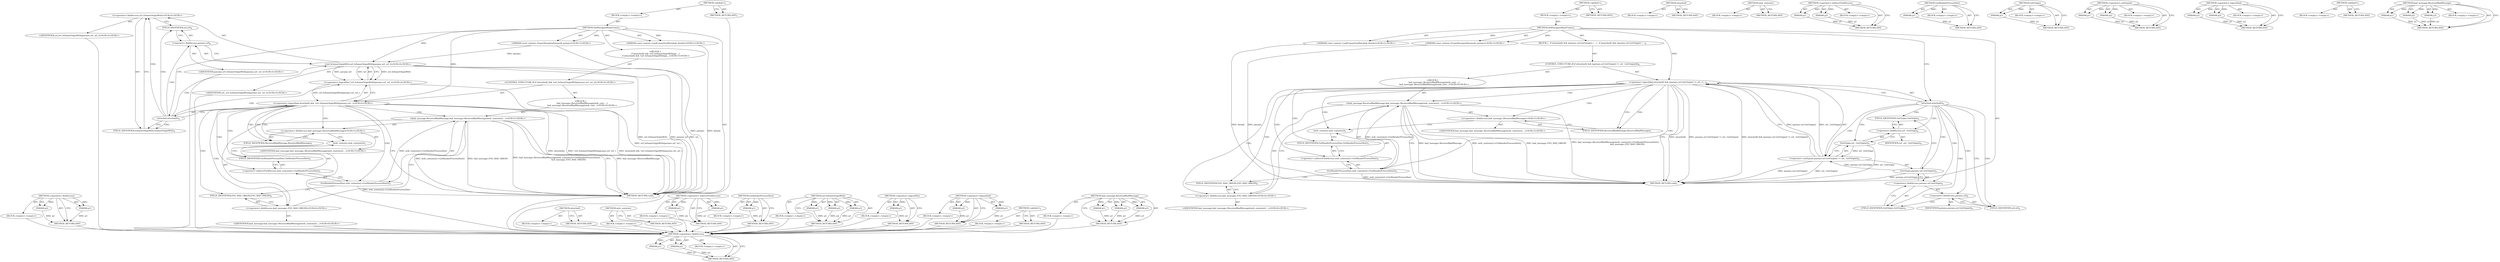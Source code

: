 digraph "bad_message.ReceivedBadMessage" {
vulnerable_76 [label=<(METHOD,&lt;operator&gt;.fieldAccess)>];
vulnerable_77 [label=<(PARAM,p1)>];
vulnerable_78 [label=<(PARAM,p2)>];
vulnerable_79 [label=<(BLOCK,&lt;empty&gt;,&lt;empty&gt;)>];
vulnerable_80 [label=<(METHOD_RETURN,ANY)>];
vulnerable_6 [label=<(METHOD,&lt;global&gt;)<SUB>1</SUB>>];
vulnerable_7 [label=<(BLOCK,&lt;empty&gt;,&lt;empty&gt;)<SUB>1</SUB>>];
vulnerable_8 [label=<(METHOD,DidNavigateMainFrame)<SUB>1</SUB>>];
vulnerable_9 [label="<(PARAM,const content::LoadCommittedDetails&amp; details)<SUB>2</SUB>>"];
vulnerable_10 [label="<(PARAM,const content::FrameNavigateParams&amp; params)<SUB>3</SUB>>"];
vulnerable_11 [label=<(BLOCK,{
  if (attached() &amp;&amp; (params.url.GetOrigin() !...,{
  if (attached() &amp;&amp; (params.url.GetOrigin() !...)<SUB>3</SUB>>];
vulnerable_12 [label=<(CONTROL_STRUCTURE,IF,if (attached() &amp;&amp; (params.url.GetOrigin() != url_.GetOrigin())))<SUB>4</SUB>>];
vulnerable_13 [label=<(&lt;operator&gt;.logicalAnd,attached() &amp;&amp; (params.url.GetOrigin() != url_.G...)<SUB>4</SUB>>];
vulnerable_14 [label=<(attached,attached())<SUB>4</SUB>>];
vulnerable_15 [label=<(&lt;operator&gt;.notEquals,params.url.GetOrigin() != url_.GetOrigin())<SUB>4</SUB>>];
vulnerable_16 [label=<(GetOrigin,params.url.GetOrigin())<SUB>4</SUB>>];
vulnerable_17 [label=<(&lt;operator&gt;.fieldAccess,params.url.GetOrigin)<SUB>4</SUB>>];
vulnerable_18 [label=<(&lt;operator&gt;.fieldAccess,params.url)<SUB>4</SUB>>];
vulnerable_19 [label=<(IDENTIFIER,params,params.url.GetOrigin())<SUB>4</SUB>>];
vulnerable_20 [label=<(FIELD_IDENTIFIER,url,url)<SUB>4</SUB>>];
vulnerable_21 [label=<(FIELD_IDENTIFIER,GetOrigin,GetOrigin)<SUB>4</SUB>>];
vulnerable_22 [label=<(GetOrigin,url_.GetOrigin())<SUB>4</SUB>>];
vulnerable_23 [label=<(&lt;operator&gt;.fieldAccess,url_.GetOrigin)<SUB>4</SUB>>];
vulnerable_24 [label=<(IDENTIFIER,url_,url_.GetOrigin())<SUB>4</SUB>>];
vulnerable_25 [label=<(FIELD_IDENTIFIER,GetOrigin,GetOrigin)<SUB>4</SUB>>];
vulnerable_26 [label="<(BLOCK,{
     bad_message::ReceivedBadMessage(web_cont...,{
     bad_message::ReceivedBadMessage(web_cont...)<SUB>4</SUB>>"];
vulnerable_27 [label="<(bad_message.ReceivedBadMessage,bad_message::ReceivedBadMessage(web_contents()-...)<SUB>5</SUB>>"];
vulnerable_28 [label="<(&lt;operator&gt;.fieldAccess,bad_message::ReceivedBadMessage)<SUB>5</SUB>>"];
vulnerable_29 [label="<(IDENTIFIER,bad_message,bad_message::ReceivedBadMessage(web_contents()-...)<SUB>5</SUB>>"];
vulnerable_30 [label=<(FIELD_IDENTIFIER,ReceivedBadMessage,ReceivedBadMessage)<SUB>5</SUB>>];
vulnerable_31 [label=<(GetRenderProcessHost,web_contents()-&gt;GetRenderProcessHost())<SUB>5</SUB>>];
vulnerable_32 [label=<(&lt;operator&gt;.indirectFieldAccess,web_contents()-&gt;GetRenderProcessHost)<SUB>5</SUB>>];
vulnerable_33 [label=<(web_contents,web_contents())<SUB>5</SUB>>];
vulnerable_34 [label=<(FIELD_IDENTIFIER,GetRenderProcessHost,GetRenderProcessHost)<SUB>5</SUB>>];
vulnerable_35 [label="<(&lt;operator&gt;.fieldAccess,bad_message::EVG_BAD_ORIGIN)<SUB>6</SUB>>"];
vulnerable_36 [label="<(IDENTIFIER,bad_message,bad_message::ReceivedBadMessage(web_contents()-...)<SUB>6</SUB>>"];
vulnerable_37 [label=<(FIELD_IDENTIFIER,EVG_BAD_ORIGIN,EVG_BAD_ORIGIN)<SUB>6</SUB>>];
vulnerable_38 [label=<(METHOD_RETURN,void)<SUB>1</SUB>>];
vulnerable_40 [label=<(METHOD_RETURN,ANY)<SUB>1</SUB>>];
vulnerable_64 [label=<(METHOD,attached)>];
vulnerable_65 [label=<(BLOCK,&lt;empty&gt;,&lt;empty&gt;)>];
vulnerable_66 [label=<(METHOD_RETURN,ANY)>];
vulnerable_96 [label=<(METHOD,web_contents)>];
vulnerable_97 [label=<(BLOCK,&lt;empty&gt;,&lt;empty&gt;)>];
vulnerable_98 [label=<(METHOD_RETURN,ANY)>];
vulnerable_91 [label=<(METHOD,&lt;operator&gt;.indirectFieldAccess)>];
vulnerable_92 [label=<(PARAM,p1)>];
vulnerable_93 [label=<(PARAM,p2)>];
vulnerable_94 [label=<(BLOCK,&lt;empty&gt;,&lt;empty&gt;)>];
vulnerable_95 [label=<(METHOD_RETURN,ANY)>];
vulnerable_87 [label=<(METHOD,GetRenderProcessHost)>];
vulnerable_88 [label=<(PARAM,p1)>];
vulnerable_89 [label=<(BLOCK,&lt;empty&gt;,&lt;empty&gt;)>];
vulnerable_90 [label=<(METHOD_RETURN,ANY)>];
vulnerable_72 [label=<(METHOD,GetOrigin)>];
vulnerable_73 [label=<(PARAM,p1)>];
vulnerable_74 [label=<(BLOCK,&lt;empty&gt;,&lt;empty&gt;)>];
vulnerable_75 [label=<(METHOD_RETURN,ANY)>];
vulnerable_67 [label=<(METHOD,&lt;operator&gt;.notEquals)>];
vulnerable_68 [label=<(PARAM,p1)>];
vulnerable_69 [label=<(PARAM,p2)>];
vulnerable_70 [label=<(BLOCK,&lt;empty&gt;,&lt;empty&gt;)>];
vulnerable_71 [label=<(METHOD_RETURN,ANY)>];
vulnerable_59 [label=<(METHOD,&lt;operator&gt;.logicalAnd)>];
vulnerable_60 [label=<(PARAM,p1)>];
vulnerable_61 [label=<(PARAM,p2)>];
vulnerable_62 [label=<(BLOCK,&lt;empty&gt;,&lt;empty&gt;)>];
vulnerable_63 [label=<(METHOD_RETURN,ANY)>];
vulnerable_53 [label=<(METHOD,&lt;global&gt;)<SUB>1</SUB>>];
vulnerable_54 [label=<(BLOCK,&lt;empty&gt;,&lt;empty&gt;)>];
vulnerable_55 [label=<(METHOD_RETURN,ANY)>];
vulnerable_81 [label=<(METHOD,bad_message.ReceivedBadMessage)>];
vulnerable_82 [label=<(PARAM,p1)>];
vulnerable_83 [label=<(PARAM,p2)>];
vulnerable_84 [label=<(PARAM,p3)>];
vulnerable_85 [label=<(BLOCK,&lt;empty&gt;,&lt;empty&gt;)>];
vulnerable_86 [label=<(METHOD_RETURN,ANY)>];
fixed_75 [label=<(METHOD,&lt;operator&gt;.fieldAccess)>];
fixed_76 [label=<(PARAM,p1)>];
fixed_77 [label=<(PARAM,p2)>];
fixed_78 [label=<(BLOCK,&lt;empty&gt;,&lt;empty&gt;)>];
fixed_79 [label=<(METHOD_RETURN,ANY)>];
fixed_6 [label=<(METHOD,&lt;global&gt;)<SUB>1</SUB>>];
fixed_7 [label=<(BLOCK,&lt;empty&gt;,&lt;empty&gt;)<SUB>1</SUB>>];
fixed_8 [label=<(METHOD,DidNavigateMainFrame)<SUB>1</SUB>>];
fixed_9 [label="<(PARAM,const content::LoadCommittedDetails&amp; details)<SUB>2</SUB>>"];
fixed_10 [label="<(PARAM,const content::FrameNavigateParams&amp; params)<SUB>3</SUB>>"];
fixed_11 [label="<(BLOCK,{
  if (attached() &amp;&amp; !url::IsSameOriginWith(pa...,{
  if (attached() &amp;&amp; !url::IsSameOriginWith(pa...)<SUB>3</SUB>>"];
fixed_12 [label="<(CONTROL_STRUCTURE,IF,if (attached() &amp;&amp; !url::IsSameOriginWith(params.url, url_)))<SUB>4</SUB>>"];
fixed_13 [label="<(&lt;operator&gt;.logicalAnd,attached() &amp;&amp; !url::IsSameOriginWith(params.url...)<SUB>4</SUB>>"];
fixed_14 [label=<(attached,attached())<SUB>4</SUB>>];
fixed_15 [label="<(&lt;operator&gt;.logicalNot,!url::IsSameOriginWith(params.url, url_))<SUB>4</SUB>>"];
fixed_16 [label="<(url.IsSameOriginWith,url::IsSameOriginWith(params.url, url_))<SUB>4</SUB>>"];
fixed_17 [label="<(&lt;operator&gt;.fieldAccess,url::IsSameOriginWith)<SUB>4</SUB>>"];
fixed_18 [label="<(IDENTIFIER,url,url::IsSameOriginWith(params.url, url_))<SUB>4</SUB>>"];
fixed_19 [label=<(FIELD_IDENTIFIER,IsSameOriginWith,IsSameOriginWith)<SUB>4</SUB>>];
fixed_20 [label=<(&lt;operator&gt;.fieldAccess,params.url)<SUB>4</SUB>>];
fixed_21 [label="<(IDENTIFIER,params,url::IsSameOriginWith(params.url, url_))<SUB>4</SUB>>"];
fixed_22 [label=<(FIELD_IDENTIFIER,url,url)<SUB>4</SUB>>];
fixed_23 [label="<(IDENTIFIER,url_,url::IsSameOriginWith(params.url, url_))<SUB>4</SUB>>"];
fixed_24 [label="<(BLOCK,{
     bad_message::ReceivedBadMessage(web_cont...,{
     bad_message::ReceivedBadMessage(web_cont...)<SUB>4</SUB>>"];
fixed_25 [label="<(bad_message.ReceivedBadMessage,bad_message::ReceivedBadMessage(web_contents()-...)<SUB>5</SUB>>"];
fixed_26 [label="<(&lt;operator&gt;.fieldAccess,bad_message::ReceivedBadMessage)<SUB>5</SUB>>"];
fixed_27 [label="<(IDENTIFIER,bad_message,bad_message::ReceivedBadMessage(web_contents()-...)<SUB>5</SUB>>"];
fixed_28 [label=<(FIELD_IDENTIFIER,ReceivedBadMessage,ReceivedBadMessage)<SUB>5</SUB>>];
fixed_29 [label=<(GetRenderProcessHost,web_contents()-&gt;GetRenderProcessHost())<SUB>5</SUB>>];
fixed_30 [label=<(&lt;operator&gt;.indirectFieldAccess,web_contents()-&gt;GetRenderProcessHost)<SUB>5</SUB>>];
fixed_31 [label=<(web_contents,web_contents())<SUB>5</SUB>>];
fixed_32 [label=<(FIELD_IDENTIFIER,GetRenderProcessHost,GetRenderProcessHost)<SUB>5</SUB>>];
fixed_33 [label="<(&lt;operator&gt;.fieldAccess,bad_message::EVG_BAD_ORIGIN)<SUB>6</SUB>>"];
fixed_34 [label="<(IDENTIFIER,bad_message,bad_message::ReceivedBadMessage(web_contents()-...)<SUB>6</SUB>>"];
fixed_35 [label=<(FIELD_IDENTIFIER,EVG_BAD_ORIGIN,EVG_BAD_ORIGIN)<SUB>6</SUB>>];
fixed_36 [label=<(METHOD_RETURN,void)<SUB>1</SUB>>];
fixed_38 [label=<(METHOD_RETURN,ANY)<SUB>1</SUB>>];
fixed_62 [label=<(METHOD,attached)>];
fixed_63 [label=<(BLOCK,&lt;empty&gt;,&lt;empty&gt;)>];
fixed_64 [label=<(METHOD_RETURN,ANY)>];
fixed_95 [label=<(METHOD,web_contents)>];
fixed_96 [label=<(BLOCK,&lt;empty&gt;,&lt;empty&gt;)>];
fixed_97 [label=<(METHOD_RETURN,ANY)>];
fixed_90 [label=<(METHOD,&lt;operator&gt;.indirectFieldAccess)>];
fixed_91 [label=<(PARAM,p1)>];
fixed_92 [label=<(PARAM,p2)>];
fixed_93 [label=<(BLOCK,&lt;empty&gt;,&lt;empty&gt;)>];
fixed_94 [label=<(METHOD_RETURN,ANY)>];
fixed_86 [label=<(METHOD,GetRenderProcessHost)>];
fixed_87 [label=<(PARAM,p1)>];
fixed_88 [label=<(BLOCK,&lt;empty&gt;,&lt;empty&gt;)>];
fixed_89 [label=<(METHOD_RETURN,ANY)>];
fixed_69 [label=<(METHOD,url.IsSameOriginWith)>];
fixed_70 [label=<(PARAM,p1)>];
fixed_71 [label=<(PARAM,p2)>];
fixed_72 [label=<(PARAM,p3)>];
fixed_73 [label=<(BLOCK,&lt;empty&gt;,&lt;empty&gt;)>];
fixed_74 [label=<(METHOD_RETURN,ANY)>];
fixed_65 [label=<(METHOD,&lt;operator&gt;.logicalNot)>];
fixed_66 [label=<(PARAM,p1)>];
fixed_67 [label=<(BLOCK,&lt;empty&gt;,&lt;empty&gt;)>];
fixed_68 [label=<(METHOD_RETURN,ANY)>];
fixed_57 [label=<(METHOD,&lt;operator&gt;.logicalAnd)>];
fixed_58 [label=<(PARAM,p1)>];
fixed_59 [label=<(PARAM,p2)>];
fixed_60 [label=<(BLOCK,&lt;empty&gt;,&lt;empty&gt;)>];
fixed_61 [label=<(METHOD_RETURN,ANY)>];
fixed_51 [label=<(METHOD,&lt;global&gt;)<SUB>1</SUB>>];
fixed_52 [label=<(BLOCK,&lt;empty&gt;,&lt;empty&gt;)>];
fixed_53 [label=<(METHOD_RETURN,ANY)>];
fixed_80 [label=<(METHOD,bad_message.ReceivedBadMessage)>];
fixed_81 [label=<(PARAM,p1)>];
fixed_82 [label=<(PARAM,p2)>];
fixed_83 [label=<(PARAM,p3)>];
fixed_84 [label=<(BLOCK,&lt;empty&gt;,&lt;empty&gt;)>];
fixed_85 [label=<(METHOD_RETURN,ANY)>];
vulnerable_76 -> vulnerable_77  [key=0, label="AST: "];
vulnerable_76 -> vulnerable_77  [key=1, label="DDG: "];
vulnerable_76 -> vulnerable_79  [key=0, label="AST: "];
vulnerable_76 -> vulnerable_78  [key=0, label="AST: "];
vulnerable_76 -> vulnerable_78  [key=1, label="DDG: "];
vulnerable_76 -> vulnerable_80  [key=0, label="AST: "];
vulnerable_76 -> vulnerable_80  [key=1, label="CFG: "];
vulnerable_77 -> vulnerable_80  [key=0, label="DDG: p1"];
vulnerable_78 -> vulnerable_80  [key=0, label="DDG: p2"];
vulnerable_6 -> vulnerable_7  [key=0, label="AST: "];
vulnerable_6 -> vulnerable_40  [key=0, label="AST: "];
vulnerable_6 -> vulnerable_40  [key=1, label="CFG: "];
vulnerable_7 -> vulnerable_8  [key=0, label="AST: "];
vulnerable_8 -> vulnerable_9  [key=0, label="AST: "];
vulnerable_8 -> vulnerable_9  [key=1, label="DDG: "];
vulnerable_8 -> vulnerable_10  [key=0, label="AST: "];
vulnerable_8 -> vulnerable_10  [key=1, label="DDG: "];
vulnerable_8 -> vulnerable_11  [key=0, label="AST: "];
vulnerable_8 -> vulnerable_38  [key=0, label="AST: "];
vulnerable_8 -> vulnerable_14  [key=0, label="CFG: "];
vulnerable_8 -> vulnerable_13  [key=0, label="DDG: "];
vulnerable_9 -> vulnerable_38  [key=0, label="DDG: details"];
vulnerable_10 -> vulnerable_38  [key=0, label="DDG: params"];
vulnerable_11 -> vulnerable_12  [key=0, label="AST: "];
vulnerable_12 -> vulnerable_13  [key=0, label="AST: "];
vulnerable_12 -> vulnerable_26  [key=0, label="AST: "];
vulnerable_13 -> vulnerable_14  [key=0, label="AST: "];
vulnerable_13 -> vulnerable_15  [key=0, label="AST: "];
vulnerable_13 -> vulnerable_38  [key=0, label="CFG: "];
vulnerable_13 -> vulnerable_38  [key=1, label="DDG: attached()"];
vulnerable_13 -> vulnerable_38  [key=2, label="DDG: params.url.GetOrigin() != url_.GetOrigin()"];
vulnerable_13 -> vulnerable_38  [key=3, label="DDG: attached() &amp;&amp; (params.url.GetOrigin() != url_.GetOrigin())"];
vulnerable_13 -> vulnerable_30  [key=0, label="CFG: "];
vulnerable_13 -> vulnerable_30  [key=1, label="CDG: "];
vulnerable_13 -> vulnerable_34  [key=0, label="CDG: "];
vulnerable_13 -> vulnerable_32  [key=0, label="CDG: "];
vulnerable_13 -> vulnerable_33  [key=0, label="CDG: "];
vulnerable_13 -> vulnerable_28  [key=0, label="CDG: "];
vulnerable_13 -> vulnerable_35  [key=0, label="CDG: "];
vulnerable_13 -> vulnerable_37  [key=0, label="CDG: "];
vulnerable_13 -> vulnerable_27  [key=0, label="CDG: "];
vulnerable_13 -> vulnerable_31  [key=0, label="CDG: "];
vulnerable_14 -> vulnerable_13  [key=0, label="CFG: "];
vulnerable_14 -> vulnerable_20  [key=0, label="CFG: "];
vulnerable_14 -> vulnerable_20  [key=1, label="CDG: "];
vulnerable_14 -> vulnerable_16  [key=0, label="CDG: "];
vulnerable_14 -> vulnerable_17  [key=0, label="CDG: "];
vulnerable_14 -> vulnerable_15  [key=0, label="CDG: "];
vulnerable_14 -> vulnerable_21  [key=0, label="CDG: "];
vulnerable_14 -> vulnerable_18  [key=0, label="CDG: "];
vulnerable_14 -> vulnerable_23  [key=0, label="CDG: "];
vulnerable_14 -> vulnerable_25  [key=0, label="CDG: "];
vulnerable_14 -> vulnerable_22  [key=0, label="CDG: "];
vulnerable_15 -> vulnerable_16  [key=0, label="AST: "];
vulnerable_15 -> vulnerable_22  [key=0, label="AST: "];
vulnerable_15 -> vulnerable_13  [key=0, label="CFG: "];
vulnerable_15 -> vulnerable_13  [key=1, label="DDG: params.url.GetOrigin()"];
vulnerable_15 -> vulnerable_13  [key=2, label="DDG: url_.GetOrigin()"];
vulnerable_15 -> vulnerable_38  [key=0, label="DDG: params.url.GetOrigin()"];
vulnerable_15 -> vulnerable_38  [key=1, label="DDG: url_.GetOrigin()"];
vulnerable_16 -> vulnerable_17  [key=0, label="AST: "];
vulnerable_16 -> vulnerable_25  [key=0, label="CFG: "];
vulnerable_16 -> vulnerable_38  [key=0, label="DDG: params.url.GetOrigin"];
vulnerable_16 -> vulnerable_15  [key=0, label="DDG: params.url.GetOrigin"];
vulnerable_17 -> vulnerable_18  [key=0, label="AST: "];
vulnerable_17 -> vulnerable_21  [key=0, label="AST: "];
vulnerable_17 -> vulnerable_16  [key=0, label="CFG: "];
vulnerable_18 -> vulnerable_19  [key=0, label="AST: "];
vulnerable_18 -> vulnerable_20  [key=0, label="AST: "];
vulnerable_18 -> vulnerable_21  [key=0, label="CFG: "];
vulnerable_20 -> vulnerable_18  [key=0, label="CFG: "];
vulnerable_21 -> vulnerable_17  [key=0, label="CFG: "];
vulnerable_22 -> vulnerable_23  [key=0, label="AST: "];
vulnerable_22 -> vulnerable_15  [key=0, label="CFG: "];
vulnerable_22 -> vulnerable_15  [key=1, label="DDG: url_.GetOrigin"];
vulnerable_22 -> vulnerable_38  [key=0, label="DDG: url_.GetOrigin"];
vulnerable_23 -> vulnerable_24  [key=0, label="AST: "];
vulnerable_23 -> vulnerable_25  [key=0, label="AST: "];
vulnerable_23 -> vulnerable_22  [key=0, label="CFG: "];
vulnerable_25 -> vulnerable_23  [key=0, label="CFG: "];
vulnerable_26 -> vulnerable_27  [key=0, label="AST: "];
vulnerable_27 -> vulnerable_28  [key=0, label="AST: "];
vulnerable_27 -> vulnerable_31  [key=0, label="AST: "];
vulnerable_27 -> vulnerable_35  [key=0, label="AST: "];
vulnerable_27 -> vulnerable_38  [key=0, label="CFG: "];
vulnerable_27 -> vulnerable_38  [key=1, label="DDG: bad_message::ReceivedBadMessage"];
vulnerable_27 -> vulnerable_38  [key=2, label="DDG: web_contents()-&gt;GetRenderProcessHost()"];
vulnerable_27 -> vulnerable_38  [key=3, label="DDG: bad_message::EVG_BAD_ORIGIN"];
vulnerable_27 -> vulnerable_38  [key=4, label="DDG: bad_message::ReceivedBadMessage(web_contents()-&gt;GetRenderProcessHost(),
                                     bad_message::EVG_BAD_ORIGIN)"];
vulnerable_28 -> vulnerable_29  [key=0, label="AST: "];
vulnerable_28 -> vulnerable_30  [key=0, label="AST: "];
vulnerable_28 -> vulnerable_33  [key=0, label="CFG: "];
vulnerable_30 -> vulnerable_28  [key=0, label="CFG: "];
vulnerable_31 -> vulnerable_32  [key=0, label="AST: "];
vulnerable_31 -> vulnerable_37  [key=0, label="CFG: "];
vulnerable_31 -> vulnerable_38  [key=0, label="DDG: web_contents()-&gt;GetRenderProcessHost"];
vulnerable_31 -> vulnerable_27  [key=0, label="DDG: web_contents()-&gt;GetRenderProcessHost"];
vulnerable_32 -> vulnerable_33  [key=0, label="AST: "];
vulnerable_32 -> vulnerable_34  [key=0, label="AST: "];
vulnerable_32 -> vulnerable_31  [key=0, label="CFG: "];
vulnerable_33 -> vulnerable_34  [key=0, label="CFG: "];
vulnerable_34 -> vulnerable_32  [key=0, label="CFG: "];
vulnerable_35 -> vulnerable_36  [key=0, label="AST: "];
vulnerable_35 -> vulnerable_37  [key=0, label="AST: "];
vulnerable_35 -> vulnerable_27  [key=0, label="CFG: "];
vulnerable_37 -> vulnerable_35  [key=0, label="CFG: "];
vulnerable_64 -> vulnerable_65  [key=0, label="AST: "];
vulnerable_64 -> vulnerable_66  [key=0, label="AST: "];
vulnerable_64 -> vulnerable_66  [key=1, label="CFG: "];
vulnerable_96 -> vulnerable_97  [key=0, label="AST: "];
vulnerable_96 -> vulnerable_98  [key=0, label="AST: "];
vulnerable_96 -> vulnerable_98  [key=1, label="CFG: "];
vulnerable_91 -> vulnerable_92  [key=0, label="AST: "];
vulnerable_91 -> vulnerable_92  [key=1, label="DDG: "];
vulnerable_91 -> vulnerable_94  [key=0, label="AST: "];
vulnerable_91 -> vulnerable_93  [key=0, label="AST: "];
vulnerable_91 -> vulnerable_93  [key=1, label="DDG: "];
vulnerable_91 -> vulnerable_95  [key=0, label="AST: "];
vulnerable_91 -> vulnerable_95  [key=1, label="CFG: "];
vulnerable_92 -> vulnerable_95  [key=0, label="DDG: p1"];
vulnerable_93 -> vulnerable_95  [key=0, label="DDG: p2"];
vulnerable_87 -> vulnerable_88  [key=0, label="AST: "];
vulnerable_87 -> vulnerable_88  [key=1, label="DDG: "];
vulnerable_87 -> vulnerable_89  [key=0, label="AST: "];
vulnerable_87 -> vulnerable_90  [key=0, label="AST: "];
vulnerable_87 -> vulnerable_90  [key=1, label="CFG: "];
vulnerable_88 -> vulnerable_90  [key=0, label="DDG: p1"];
vulnerable_72 -> vulnerable_73  [key=0, label="AST: "];
vulnerable_72 -> vulnerable_73  [key=1, label="DDG: "];
vulnerable_72 -> vulnerable_74  [key=0, label="AST: "];
vulnerable_72 -> vulnerable_75  [key=0, label="AST: "];
vulnerable_72 -> vulnerable_75  [key=1, label="CFG: "];
vulnerable_73 -> vulnerable_75  [key=0, label="DDG: p1"];
vulnerable_67 -> vulnerable_68  [key=0, label="AST: "];
vulnerable_67 -> vulnerable_68  [key=1, label="DDG: "];
vulnerable_67 -> vulnerable_70  [key=0, label="AST: "];
vulnerable_67 -> vulnerable_69  [key=0, label="AST: "];
vulnerable_67 -> vulnerable_69  [key=1, label="DDG: "];
vulnerable_67 -> vulnerable_71  [key=0, label="AST: "];
vulnerable_67 -> vulnerable_71  [key=1, label="CFG: "];
vulnerable_68 -> vulnerable_71  [key=0, label="DDG: p1"];
vulnerable_69 -> vulnerable_71  [key=0, label="DDG: p2"];
vulnerable_59 -> vulnerable_60  [key=0, label="AST: "];
vulnerable_59 -> vulnerable_60  [key=1, label="DDG: "];
vulnerable_59 -> vulnerable_62  [key=0, label="AST: "];
vulnerable_59 -> vulnerable_61  [key=0, label="AST: "];
vulnerable_59 -> vulnerable_61  [key=1, label="DDG: "];
vulnerable_59 -> vulnerable_63  [key=0, label="AST: "];
vulnerable_59 -> vulnerable_63  [key=1, label="CFG: "];
vulnerable_60 -> vulnerable_63  [key=0, label="DDG: p1"];
vulnerable_61 -> vulnerable_63  [key=0, label="DDG: p2"];
vulnerable_53 -> vulnerable_54  [key=0, label="AST: "];
vulnerable_53 -> vulnerable_55  [key=0, label="AST: "];
vulnerable_53 -> vulnerable_55  [key=1, label="CFG: "];
vulnerable_81 -> vulnerable_82  [key=0, label="AST: "];
vulnerable_81 -> vulnerable_82  [key=1, label="DDG: "];
vulnerable_81 -> vulnerable_85  [key=0, label="AST: "];
vulnerable_81 -> vulnerable_83  [key=0, label="AST: "];
vulnerable_81 -> vulnerable_83  [key=1, label="DDG: "];
vulnerable_81 -> vulnerable_86  [key=0, label="AST: "];
vulnerable_81 -> vulnerable_86  [key=1, label="CFG: "];
vulnerable_81 -> vulnerable_84  [key=0, label="AST: "];
vulnerable_81 -> vulnerable_84  [key=1, label="DDG: "];
vulnerable_82 -> vulnerable_86  [key=0, label="DDG: p1"];
vulnerable_83 -> vulnerable_86  [key=0, label="DDG: p2"];
vulnerable_84 -> vulnerable_86  [key=0, label="DDG: p3"];
fixed_75 -> fixed_76  [key=0, label="AST: "];
fixed_75 -> fixed_76  [key=1, label="DDG: "];
fixed_75 -> fixed_78  [key=0, label="AST: "];
fixed_75 -> fixed_77  [key=0, label="AST: "];
fixed_75 -> fixed_77  [key=1, label="DDG: "];
fixed_75 -> fixed_79  [key=0, label="AST: "];
fixed_75 -> fixed_79  [key=1, label="CFG: "];
fixed_76 -> fixed_79  [key=0, label="DDG: p1"];
fixed_77 -> fixed_79  [key=0, label="DDG: p2"];
fixed_78 -> vulnerable_76  [key=0];
fixed_79 -> vulnerable_76  [key=0];
fixed_6 -> fixed_7  [key=0, label="AST: "];
fixed_6 -> fixed_38  [key=0, label="AST: "];
fixed_6 -> fixed_38  [key=1, label="CFG: "];
fixed_7 -> fixed_8  [key=0, label="AST: "];
fixed_8 -> fixed_9  [key=0, label="AST: "];
fixed_8 -> fixed_9  [key=1, label="DDG: "];
fixed_8 -> fixed_10  [key=0, label="AST: "];
fixed_8 -> fixed_10  [key=1, label="DDG: "];
fixed_8 -> fixed_11  [key=0, label="AST: "];
fixed_8 -> fixed_36  [key=0, label="AST: "];
fixed_8 -> fixed_14  [key=0, label="CFG: "];
fixed_8 -> fixed_13  [key=0, label="DDG: "];
fixed_8 -> fixed_16  [key=0, label="DDG: "];
fixed_9 -> fixed_36  [key=0, label="DDG: details"];
fixed_10 -> fixed_36  [key=0, label="DDG: params"];
fixed_10 -> fixed_16  [key=0, label="DDG: params"];
fixed_11 -> fixed_12  [key=0, label="AST: "];
fixed_12 -> fixed_13  [key=0, label="AST: "];
fixed_12 -> fixed_24  [key=0, label="AST: "];
fixed_13 -> fixed_14  [key=0, label="AST: "];
fixed_13 -> fixed_15  [key=0, label="AST: "];
fixed_13 -> fixed_36  [key=0, label="CFG: "];
fixed_13 -> fixed_36  [key=1, label="DDG: attached()"];
fixed_13 -> fixed_36  [key=2, label="DDG: !url::IsSameOriginWith(params.url, url_)"];
fixed_13 -> fixed_36  [key=3, label="DDG: attached() &amp;&amp; !url::IsSameOriginWith(params.url, url_)"];
fixed_13 -> fixed_28  [key=0, label="CFG: "];
fixed_13 -> fixed_28  [key=1, label="CDG: "];
fixed_13 -> fixed_30  [key=0, label="CDG: "];
fixed_13 -> fixed_29  [key=0, label="CDG: "];
fixed_13 -> fixed_32  [key=0, label="CDG: "];
fixed_13 -> fixed_33  [key=0, label="CDG: "];
fixed_13 -> fixed_26  [key=0, label="CDG: "];
fixed_13 -> fixed_35  [key=0, label="CDG: "];
fixed_13 -> fixed_25  [key=0, label="CDG: "];
fixed_13 -> fixed_31  [key=0, label="CDG: "];
fixed_14 -> fixed_13  [key=0, label="CFG: "];
fixed_14 -> fixed_19  [key=0, label="CFG: "];
fixed_14 -> fixed_19  [key=1, label="CDG: "];
fixed_14 -> fixed_16  [key=0, label="CDG: "];
fixed_14 -> fixed_17  [key=0, label="CDG: "];
fixed_14 -> fixed_15  [key=0, label="CDG: "];
fixed_14 -> fixed_20  [key=0, label="CDG: "];
fixed_14 -> fixed_22  [key=0, label="CDG: "];
fixed_15 -> fixed_16  [key=0, label="AST: "];
fixed_15 -> fixed_13  [key=0, label="CFG: "];
fixed_15 -> fixed_13  [key=1, label="DDG: url::IsSameOriginWith(params.url, url_)"];
fixed_15 -> fixed_36  [key=0, label="DDG: url::IsSameOriginWith(params.url, url_)"];
fixed_16 -> fixed_17  [key=0, label="AST: "];
fixed_16 -> fixed_20  [key=0, label="AST: "];
fixed_16 -> fixed_23  [key=0, label="AST: "];
fixed_16 -> fixed_15  [key=0, label="CFG: "];
fixed_16 -> fixed_15  [key=1, label="DDG: url::IsSameOriginWith"];
fixed_16 -> fixed_15  [key=2, label="DDG: params.url"];
fixed_16 -> fixed_15  [key=3, label="DDG: url_"];
fixed_16 -> fixed_36  [key=0, label="DDG: url::IsSameOriginWith"];
fixed_16 -> fixed_36  [key=1, label="DDG: params.url"];
fixed_16 -> fixed_36  [key=2, label="DDG: url_"];
fixed_17 -> fixed_18  [key=0, label="AST: "];
fixed_17 -> fixed_19  [key=0, label="AST: "];
fixed_17 -> fixed_22  [key=0, label="CFG: "];
fixed_18 -> vulnerable_76  [key=0];
fixed_19 -> fixed_17  [key=0, label="CFG: "];
fixed_20 -> fixed_21  [key=0, label="AST: "];
fixed_20 -> fixed_22  [key=0, label="AST: "];
fixed_20 -> fixed_16  [key=0, label="CFG: "];
fixed_21 -> vulnerable_76  [key=0];
fixed_22 -> fixed_20  [key=0, label="CFG: "];
fixed_23 -> vulnerable_76  [key=0];
fixed_24 -> fixed_25  [key=0, label="AST: "];
fixed_25 -> fixed_26  [key=0, label="AST: "];
fixed_25 -> fixed_29  [key=0, label="AST: "];
fixed_25 -> fixed_33  [key=0, label="AST: "];
fixed_25 -> fixed_36  [key=0, label="CFG: "];
fixed_25 -> fixed_36  [key=1, label="DDG: bad_message::ReceivedBadMessage"];
fixed_25 -> fixed_36  [key=2, label="DDG: web_contents()-&gt;GetRenderProcessHost()"];
fixed_25 -> fixed_36  [key=3, label="DDG: bad_message::EVG_BAD_ORIGIN"];
fixed_25 -> fixed_36  [key=4, label="DDG: bad_message::ReceivedBadMessage(web_contents()-&gt;GetRenderProcessHost(),
                                     bad_message::EVG_BAD_ORIGIN)"];
fixed_26 -> fixed_27  [key=0, label="AST: "];
fixed_26 -> fixed_28  [key=0, label="AST: "];
fixed_26 -> fixed_31  [key=0, label="CFG: "];
fixed_27 -> vulnerable_76  [key=0];
fixed_28 -> fixed_26  [key=0, label="CFG: "];
fixed_29 -> fixed_30  [key=0, label="AST: "];
fixed_29 -> fixed_35  [key=0, label="CFG: "];
fixed_29 -> fixed_36  [key=0, label="DDG: web_contents()-&gt;GetRenderProcessHost"];
fixed_29 -> fixed_25  [key=0, label="DDG: web_contents()-&gt;GetRenderProcessHost"];
fixed_30 -> fixed_31  [key=0, label="AST: "];
fixed_30 -> fixed_32  [key=0, label="AST: "];
fixed_30 -> fixed_29  [key=0, label="CFG: "];
fixed_31 -> fixed_32  [key=0, label="CFG: "];
fixed_32 -> fixed_30  [key=0, label="CFG: "];
fixed_33 -> fixed_34  [key=0, label="AST: "];
fixed_33 -> fixed_35  [key=0, label="AST: "];
fixed_33 -> fixed_25  [key=0, label="CFG: "];
fixed_34 -> vulnerable_76  [key=0];
fixed_35 -> fixed_33  [key=0, label="CFG: "];
fixed_36 -> vulnerable_76  [key=0];
fixed_38 -> vulnerable_76  [key=0];
fixed_62 -> fixed_63  [key=0, label="AST: "];
fixed_62 -> fixed_64  [key=0, label="AST: "];
fixed_62 -> fixed_64  [key=1, label="CFG: "];
fixed_63 -> vulnerable_76  [key=0];
fixed_64 -> vulnerable_76  [key=0];
fixed_95 -> fixed_96  [key=0, label="AST: "];
fixed_95 -> fixed_97  [key=0, label="AST: "];
fixed_95 -> fixed_97  [key=1, label="CFG: "];
fixed_96 -> vulnerable_76  [key=0];
fixed_97 -> vulnerable_76  [key=0];
fixed_90 -> fixed_91  [key=0, label="AST: "];
fixed_90 -> fixed_91  [key=1, label="DDG: "];
fixed_90 -> fixed_93  [key=0, label="AST: "];
fixed_90 -> fixed_92  [key=0, label="AST: "];
fixed_90 -> fixed_92  [key=1, label="DDG: "];
fixed_90 -> fixed_94  [key=0, label="AST: "];
fixed_90 -> fixed_94  [key=1, label="CFG: "];
fixed_91 -> fixed_94  [key=0, label="DDG: p1"];
fixed_92 -> fixed_94  [key=0, label="DDG: p2"];
fixed_93 -> vulnerable_76  [key=0];
fixed_94 -> vulnerable_76  [key=0];
fixed_86 -> fixed_87  [key=0, label="AST: "];
fixed_86 -> fixed_87  [key=1, label="DDG: "];
fixed_86 -> fixed_88  [key=0, label="AST: "];
fixed_86 -> fixed_89  [key=0, label="AST: "];
fixed_86 -> fixed_89  [key=1, label="CFG: "];
fixed_87 -> fixed_89  [key=0, label="DDG: p1"];
fixed_88 -> vulnerable_76  [key=0];
fixed_89 -> vulnerable_76  [key=0];
fixed_69 -> fixed_70  [key=0, label="AST: "];
fixed_69 -> fixed_70  [key=1, label="DDG: "];
fixed_69 -> fixed_73  [key=0, label="AST: "];
fixed_69 -> fixed_71  [key=0, label="AST: "];
fixed_69 -> fixed_71  [key=1, label="DDG: "];
fixed_69 -> fixed_74  [key=0, label="AST: "];
fixed_69 -> fixed_74  [key=1, label="CFG: "];
fixed_69 -> fixed_72  [key=0, label="AST: "];
fixed_69 -> fixed_72  [key=1, label="DDG: "];
fixed_70 -> fixed_74  [key=0, label="DDG: p1"];
fixed_71 -> fixed_74  [key=0, label="DDG: p2"];
fixed_72 -> fixed_74  [key=0, label="DDG: p3"];
fixed_73 -> vulnerable_76  [key=0];
fixed_74 -> vulnerable_76  [key=0];
fixed_65 -> fixed_66  [key=0, label="AST: "];
fixed_65 -> fixed_66  [key=1, label="DDG: "];
fixed_65 -> fixed_67  [key=0, label="AST: "];
fixed_65 -> fixed_68  [key=0, label="AST: "];
fixed_65 -> fixed_68  [key=1, label="CFG: "];
fixed_66 -> fixed_68  [key=0, label="DDG: p1"];
fixed_67 -> vulnerable_76  [key=0];
fixed_68 -> vulnerable_76  [key=0];
fixed_57 -> fixed_58  [key=0, label="AST: "];
fixed_57 -> fixed_58  [key=1, label="DDG: "];
fixed_57 -> fixed_60  [key=0, label="AST: "];
fixed_57 -> fixed_59  [key=0, label="AST: "];
fixed_57 -> fixed_59  [key=1, label="DDG: "];
fixed_57 -> fixed_61  [key=0, label="AST: "];
fixed_57 -> fixed_61  [key=1, label="CFG: "];
fixed_58 -> fixed_61  [key=0, label="DDG: p1"];
fixed_59 -> fixed_61  [key=0, label="DDG: p2"];
fixed_60 -> vulnerable_76  [key=0];
fixed_61 -> vulnerable_76  [key=0];
fixed_51 -> fixed_52  [key=0, label="AST: "];
fixed_51 -> fixed_53  [key=0, label="AST: "];
fixed_51 -> fixed_53  [key=1, label="CFG: "];
fixed_52 -> vulnerable_76  [key=0];
fixed_53 -> vulnerable_76  [key=0];
fixed_80 -> fixed_81  [key=0, label="AST: "];
fixed_80 -> fixed_81  [key=1, label="DDG: "];
fixed_80 -> fixed_84  [key=0, label="AST: "];
fixed_80 -> fixed_82  [key=0, label="AST: "];
fixed_80 -> fixed_82  [key=1, label="DDG: "];
fixed_80 -> fixed_85  [key=0, label="AST: "];
fixed_80 -> fixed_85  [key=1, label="CFG: "];
fixed_80 -> fixed_83  [key=0, label="AST: "];
fixed_80 -> fixed_83  [key=1, label="DDG: "];
fixed_81 -> fixed_85  [key=0, label="DDG: p1"];
fixed_82 -> fixed_85  [key=0, label="DDG: p2"];
fixed_83 -> fixed_85  [key=0, label="DDG: p3"];
fixed_84 -> vulnerable_76  [key=0];
fixed_85 -> vulnerable_76  [key=0];
}
